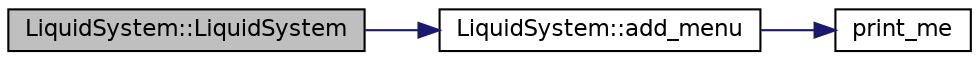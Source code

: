 digraph "LiquidSystem::LiquidSystem"
{
  edge [fontname="Helvetica",fontsize="11",labelfontname="Helvetica",labelfontsize="11"];
  node [fontname="Helvetica",fontsize="11",shape=record];
  rankdir="LR";
  Node2 [label="LiquidSystem::LiquidSystem",height=0.2,width=0.4,color="black", fillcolor="grey75", style="filled", fontcolor="black"];
  Node2 -> Node3 [color="midnightblue",fontsize="11",style="solid",fontname="Helvetica"];
  Node3 [label="LiquidSystem::add_menu",height=0.2,width=0.4,color="black", fillcolor="white", style="filled",URL="$class_liquid_system.html#ae43462b3beae352bdc4a3bf8032512e3",tooltip="Adds a LiquidMenu object to the menu system. "];
  Node3 -> Node4 [color="midnightblue",fontsize="11",style="solid",fontname="Helvetica"];
  Node4 [label="print_me",height=0.2,width=0.4,color="black", fillcolor="white", style="filled",URL="$_liquid_menu_8h.html#afdff178c8b0daebe2b907aad7637ac8c",tooltip="Prints the number passed to it in a specific way. "];
}
